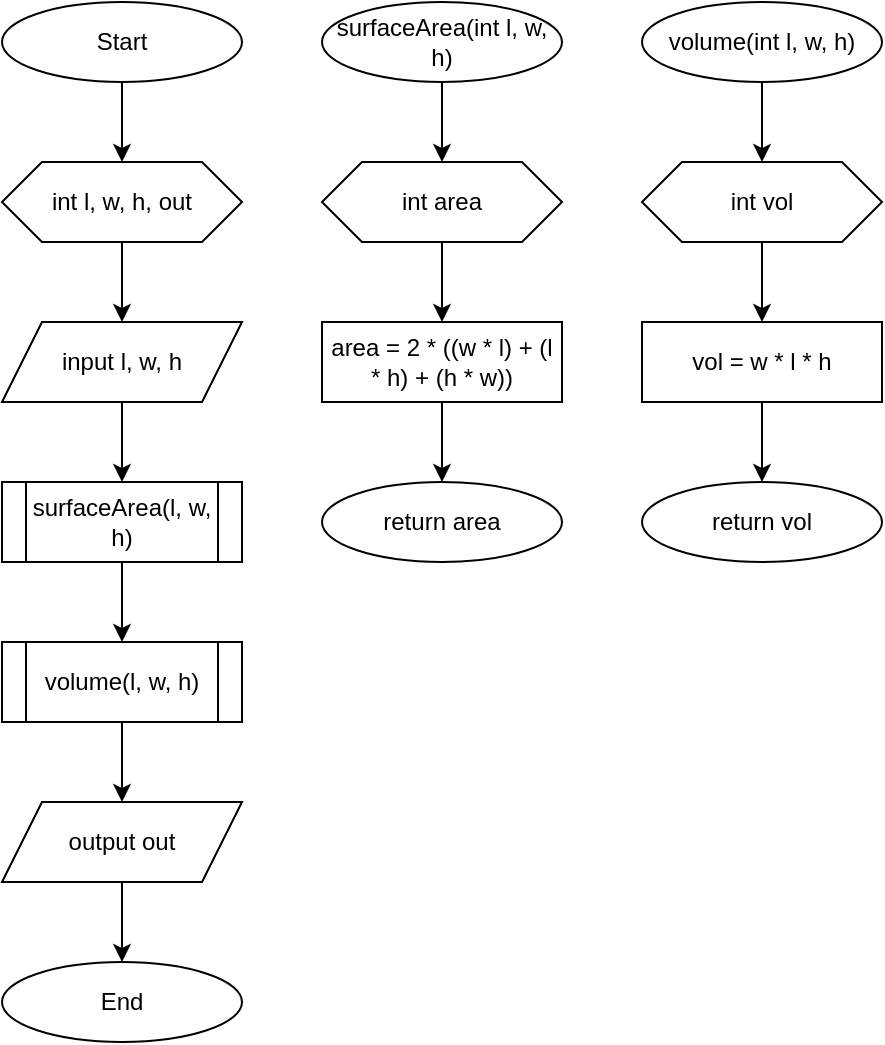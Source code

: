 <mxfile version="20.5.3" type="device" pages="2"><diagram id="oai84FUXuczd99CNXLs8" name="Number 1"><mxGraphModel dx="700" dy="752" grid="1" gridSize="10" guides="1" tooltips="1" connect="1" arrows="1" fold="1" page="1" pageScale="1" pageWidth="850" pageHeight="1100" math="0" shadow="0"><root><mxCell id="0"/><mxCell id="1" parent="0"/><mxCell id="S3ZoHqoUf7IogNnEjFPE-16" style="edgeStyle=orthogonalEdgeStyle;rounded=0;orthogonalLoop=1;jettySize=auto;html=1;entryX=0.5;entryY=0;entryDx=0;entryDy=0;" edge="1" parent="1" source="S3ZoHqoUf7IogNnEjFPE-1" target="S3ZoHqoUf7IogNnEjFPE-7"><mxGeometry relative="1" as="geometry"/></mxCell><mxCell id="S3ZoHqoUf7IogNnEjFPE-1" value="Start" style="ellipse;whiteSpace=wrap;html=1;" vertex="1" parent="1"><mxGeometry x="40" y="40" width="120" height="40" as="geometry"/></mxCell><mxCell id="S3ZoHqoUf7IogNnEjFPE-2" value="End" style="ellipse;whiteSpace=wrap;html=1;" vertex="1" parent="1"><mxGeometry x="40" y="520" width="120" height="40" as="geometry"/></mxCell><mxCell id="S3ZoHqoUf7IogNnEjFPE-22" style="edgeStyle=orthogonalEdgeStyle;rounded=0;orthogonalLoop=1;jettySize=auto;html=1;entryX=0.5;entryY=0;entryDx=0;entryDy=0;" edge="1" parent="1" source="S3ZoHqoUf7IogNnEjFPE-3" target="S3ZoHqoUf7IogNnEjFPE-5"><mxGeometry relative="1" as="geometry"/></mxCell><mxCell id="S3ZoHqoUf7IogNnEjFPE-3" value="surfaceArea(int l, w, h)" style="ellipse;whiteSpace=wrap;html=1;" vertex="1" parent="1"><mxGeometry x="200" y="40" width="120" height="40" as="geometry"/></mxCell><mxCell id="S3ZoHqoUf7IogNnEjFPE-25" style="edgeStyle=orthogonalEdgeStyle;rounded=0;orthogonalLoop=1;jettySize=auto;html=1;entryX=0.5;entryY=0;entryDx=0;entryDy=0;" edge="1" parent="1" source="S3ZoHqoUf7IogNnEjFPE-4" target="S3ZoHqoUf7IogNnEjFPE-6"><mxGeometry relative="1" as="geometry"/></mxCell><mxCell id="S3ZoHqoUf7IogNnEjFPE-4" value="volume(int l, w, h)" style="ellipse;whiteSpace=wrap;html=1;" vertex="1" parent="1"><mxGeometry x="360" y="40" width="120" height="40" as="geometry"/></mxCell><mxCell id="S3ZoHqoUf7IogNnEjFPE-23" style="edgeStyle=orthogonalEdgeStyle;rounded=0;orthogonalLoop=1;jettySize=auto;html=1;entryX=0.5;entryY=0;entryDx=0;entryDy=0;" edge="1" parent="1" source="S3ZoHqoUf7IogNnEjFPE-5" target="S3ZoHqoUf7IogNnEjFPE-12"><mxGeometry relative="1" as="geometry"/></mxCell><mxCell id="S3ZoHqoUf7IogNnEjFPE-5" value="int area" style="shape=hexagon;perimeter=hexagonPerimeter2;whiteSpace=wrap;html=1;fixedSize=1;" vertex="1" parent="1"><mxGeometry x="200" y="120" width="120" height="40" as="geometry"/></mxCell><mxCell id="S3ZoHqoUf7IogNnEjFPE-26" style="edgeStyle=orthogonalEdgeStyle;rounded=0;orthogonalLoop=1;jettySize=auto;html=1;entryX=0.5;entryY=0;entryDx=0;entryDy=0;" edge="1" parent="1" source="S3ZoHqoUf7IogNnEjFPE-6" target="S3ZoHqoUf7IogNnEjFPE-13"><mxGeometry relative="1" as="geometry"/></mxCell><mxCell id="S3ZoHqoUf7IogNnEjFPE-6" value="int vol" style="shape=hexagon;perimeter=hexagonPerimeter2;whiteSpace=wrap;html=1;fixedSize=1;" vertex="1" parent="1"><mxGeometry x="360" y="120" width="120" height="40" as="geometry"/></mxCell><mxCell id="S3ZoHqoUf7IogNnEjFPE-17" style="edgeStyle=orthogonalEdgeStyle;rounded=0;orthogonalLoop=1;jettySize=auto;html=1;" edge="1" parent="1" source="S3ZoHqoUf7IogNnEjFPE-7" target="S3ZoHqoUf7IogNnEjFPE-8"><mxGeometry relative="1" as="geometry"/></mxCell><mxCell id="S3ZoHqoUf7IogNnEjFPE-7" value="int l, w, h, out" style="shape=hexagon;perimeter=hexagonPerimeter2;whiteSpace=wrap;html=1;fixedSize=1;" vertex="1" parent="1"><mxGeometry x="40" y="120" width="120" height="40" as="geometry"/></mxCell><mxCell id="S3ZoHqoUf7IogNnEjFPE-18" style="edgeStyle=orthogonalEdgeStyle;rounded=0;orthogonalLoop=1;jettySize=auto;html=1;entryX=0.5;entryY=0;entryDx=0;entryDy=0;" edge="1" parent="1" source="S3ZoHqoUf7IogNnEjFPE-8" target="S3ZoHqoUf7IogNnEjFPE-9"><mxGeometry relative="1" as="geometry"/></mxCell><mxCell id="S3ZoHqoUf7IogNnEjFPE-8" value="input l, w, h" style="shape=parallelogram;perimeter=parallelogramPerimeter;whiteSpace=wrap;html=1;fixedSize=1;" vertex="1" parent="1"><mxGeometry x="40" y="200" width="120" height="40" as="geometry"/></mxCell><mxCell id="S3ZoHqoUf7IogNnEjFPE-19" style="edgeStyle=orthogonalEdgeStyle;rounded=0;orthogonalLoop=1;jettySize=auto;html=1;entryX=0.5;entryY=0;entryDx=0;entryDy=0;" edge="1" parent="1" source="S3ZoHqoUf7IogNnEjFPE-9" target="S3ZoHqoUf7IogNnEjFPE-10"><mxGeometry relative="1" as="geometry"/></mxCell><mxCell id="S3ZoHqoUf7IogNnEjFPE-9" value="surfaceArea(l, w, h)" style="shape=process;whiteSpace=wrap;html=1;backgroundOutline=1;" vertex="1" parent="1"><mxGeometry x="40" y="280" width="120" height="40" as="geometry"/></mxCell><mxCell id="S3ZoHqoUf7IogNnEjFPE-20" style="edgeStyle=orthogonalEdgeStyle;rounded=0;orthogonalLoop=1;jettySize=auto;html=1;entryX=0.5;entryY=0;entryDx=0;entryDy=0;" edge="1" parent="1" source="S3ZoHqoUf7IogNnEjFPE-10" target="S3ZoHqoUf7IogNnEjFPE-11"><mxGeometry relative="1" as="geometry"/></mxCell><mxCell id="S3ZoHqoUf7IogNnEjFPE-10" value="volume(l, w, h)" style="shape=process;whiteSpace=wrap;html=1;backgroundOutline=1;" vertex="1" parent="1"><mxGeometry x="40" y="360" width="120" height="40" as="geometry"/></mxCell><mxCell id="S3ZoHqoUf7IogNnEjFPE-21" style="edgeStyle=orthogonalEdgeStyle;rounded=0;orthogonalLoop=1;jettySize=auto;html=1;entryX=0.5;entryY=0;entryDx=0;entryDy=0;" edge="1" parent="1" source="S3ZoHqoUf7IogNnEjFPE-11" target="S3ZoHqoUf7IogNnEjFPE-2"><mxGeometry relative="1" as="geometry"/></mxCell><mxCell id="S3ZoHqoUf7IogNnEjFPE-11" value="output out" style="shape=parallelogram;perimeter=parallelogramPerimeter;whiteSpace=wrap;html=1;fixedSize=1;" vertex="1" parent="1"><mxGeometry x="40" y="440" width="120" height="40" as="geometry"/></mxCell><mxCell id="S3ZoHqoUf7IogNnEjFPE-24" style="edgeStyle=orthogonalEdgeStyle;rounded=0;orthogonalLoop=1;jettySize=auto;html=1;entryX=0.5;entryY=0;entryDx=0;entryDy=0;" edge="1" parent="1" source="S3ZoHqoUf7IogNnEjFPE-12" target="S3ZoHqoUf7IogNnEjFPE-14"><mxGeometry relative="1" as="geometry"/></mxCell><mxCell id="S3ZoHqoUf7IogNnEjFPE-12" value="area = 2 * ((w * l) + (l * h) + (h * w))" style="rounded=0;whiteSpace=wrap;html=1;" vertex="1" parent="1"><mxGeometry x="200" y="200" width="120" height="40" as="geometry"/></mxCell><mxCell id="S3ZoHqoUf7IogNnEjFPE-27" style="edgeStyle=orthogonalEdgeStyle;rounded=0;orthogonalLoop=1;jettySize=auto;html=1;entryX=0.5;entryY=0;entryDx=0;entryDy=0;" edge="1" parent="1" source="S3ZoHqoUf7IogNnEjFPE-13" target="S3ZoHqoUf7IogNnEjFPE-15"><mxGeometry relative="1" as="geometry"/></mxCell><mxCell id="S3ZoHqoUf7IogNnEjFPE-13" value="vol = w * l * h" style="rounded=0;whiteSpace=wrap;html=1;" vertex="1" parent="1"><mxGeometry x="360" y="200" width="120" height="40" as="geometry"/></mxCell><mxCell id="S3ZoHqoUf7IogNnEjFPE-14" value="return area" style="ellipse;whiteSpace=wrap;html=1;" vertex="1" parent="1"><mxGeometry x="200" y="280" width="120" height="40" as="geometry"/></mxCell><mxCell id="S3ZoHqoUf7IogNnEjFPE-15" value="return vol" style="ellipse;whiteSpace=wrap;html=1;" vertex="1" parent="1"><mxGeometry x="360" y="280" width="120" height="40" as="geometry"/></mxCell></root></mxGraphModel></diagram><diagram name="Copy of Number 1" id="KzGM24fGkjPUSn-EYIb6"><mxGraphModel dx="1662" dy="762" grid="1" gridSize="10" guides="1" tooltips="1" connect="1" arrows="1" fold="1" page="1" pageScale="1" pageWidth="850" pageHeight="1100" math="0" shadow="0"><root><mxCell id="OdvmdflFcv9uRPzCjoAg-0"/><mxCell id="OdvmdflFcv9uRPzCjoAg-1" parent="OdvmdflFcv9uRPzCjoAg-0"/><mxCell id="OdvmdflFcv9uRPzCjoAg-2" style="edgeStyle=orthogonalEdgeStyle;rounded=0;orthogonalLoop=1;jettySize=auto;html=1;entryX=0.5;entryY=0;entryDx=0;entryDy=0;" edge="1" parent="OdvmdflFcv9uRPzCjoAg-1" source="OdvmdflFcv9uRPzCjoAg-3" target="OdvmdflFcv9uRPzCjoAg-14"><mxGeometry relative="1" as="geometry"/></mxCell><mxCell id="OdvmdflFcv9uRPzCjoAg-3" value="Start" style="ellipse;whiteSpace=wrap;html=1;" vertex="1" parent="OdvmdflFcv9uRPzCjoAg-1"><mxGeometry x="40" y="40" width="120" height="40" as="geometry"/></mxCell><mxCell id="OdvmdflFcv9uRPzCjoAg-4" value="End" style="ellipse;whiteSpace=wrap;html=1;" vertex="1" parent="OdvmdflFcv9uRPzCjoAg-1"><mxGeometry x="40" y="520" width="120" height="40" as="geometry"/></mxCell><mxCell id="OdvmdflFcv9uRPzCjoAg-5" style="edgeStyle=orthogonalEdgeStyle;rounded=0;orthogonalLoop=1;jettySize=auto;html=1;entryX=0.5;entryY=0;entryDx=0;entryDy=0;" edge="1" parent="OdvmdflFcv9uRPzCjoAg-1" source="OdvmdflFcv9uRPzCjoAg-6" target="OdvmdflFcv9uRPzCjoAg-10"><mxGeometry relative="1" as="geometry"/></mxCell><mxCell id="OdvmdflFcv9uRPzCjoAg-6" value="surfaceArea(int l, w, h)" style="ellipse;whiteSpace=wrap;html=1;" vertex="1" parent="OdvmdflFcv9uRPzCjoAg-1"><mxGeometry x="200" y="40" width="120" height="40" as="geometry"/></mxCell><mxCell id="OdvmdflFcv9uRPzCjoAg-7" style="edgeStyle=orthogonalEdgeStyle;rounded=0;orthogonalLoop=1;jettySize=auto;html=1;entryX=0.5;entryY=0;entryDx=0;entryDy=0;" edge="1" parent="OdvmdflFcv9uRPzCjoAg-1" source="OdvmdflFcv9uRPzCjoAg-8" target="OdvmdflFcv9uRPzCjoAg-12"><mxGeometry relative="1" as="geometry"/></mxCell><mxCell id="OdvmdflFcv9uRPzCjoAg-8" value="volume(int l, w, h)" style="ellipse;whiteSpace=wrap;html=1;" vertex="1" parent="OdvmdflFcv9uRPzCjoAg-1"><mxGeometry x="360" y="40" width="120" height="40" as="geometry"/></mxCell><mxCell id="OdvmdflFcv9uRPzCjoAg-9" style="edgeStyle=orthogonalEdgeStyle;rounded=0;orthogonalLoop=1;jettySize=auto;html=1;entryX=0.5;entryY=0;entryDx=0;entryDy=0;" edge="1" parent="OdvmdflFcv9uRPzCjoAg-1" source="OdvmdflFcv9uRPzCjoAg-10" target="OdvmdflFcv9uRPzCjoAg-24"><mxGeometry relative="1" as="geometry"/></mxCell><mxCell id="OdvmdflFcv9uRPzCjoAg-10" value="int area" style="shape=hexagon;perimeter=hexagonPerimeter2;whiteSpace=wrap;html=1;fixedSize=1;" vertex="1" parent="OdvmdflFcv9uRPzCjoAg-1"><mxGeometry x="200" y="120" width="120" height="40" as="geometry"/></mxCell><mxCell id="OdvmdflFcv9uRPzCjoAg-11" style="edgeStyle=orthogonalEdgeStyle;rounded=0;orthogonalLoop=1;jettySize=auto;html=1;entryX=0.5;entryY=0;entryDx=0;entryDy=0;" edge="1" parent="OdvmdflFcv9uRPzCjoAg-1" source="OdvmdflFcv9uRPzCjoAg-12" target="OdvmdflFcv9uRPzCjoAg-26"><mxGeometry relative="1" as="geometry"/></mxCell><mxCell id="OdvmdflFcv9uRPzCjoAg-12" value="int vol" style="shape=hexagon;perimeter=hexagonPerimeter2;whiteSpace=wrap;html=1;fixedSize=1;" vertex="1" parent="OdvmdflFcv9uRPzCjoAg-1"><mxGeometry x="360" y="120" width="120" height="40" as="geometry"/></mxCell><mxCell id="OdvmdflFcv9uRPzCjoAg-13" style="edgeStyle=orthogonalEdgeStyle;rounded=0;orthogonalLoop=1;jettySize=auto;html=1;" edge="1" parent="OdvmdflFcv9uRPzCjoAg-1" source="OdvmdflFcv9uRPzCjoAg-14" target="OdvmdflFcv9uRPzCjoAg-16"><mxGeometry relative="1" as="geometry"/></mxCell><mxCell id="OdvmdflFcv9uRPzCjoAg-14" value="int l, w, h, out" style="shape=hexagon;perimeter=hexagonPerimeter2;whiteSpace=wrap;html=1;fixedSize=1;" vertex="1" parent="OdvmdflFcv9uRPzCjoAg-1"><mxGeometry x="40" y="120" width="120" height="40" as="geometry"/></mxCell><mxCell id="OdvmdflFcv9uRPzCjoAg-15" style="edgeStyle=orthogonalEdgeStyle;rounded=0;orthogonalLoop=1;jettySize=auto;html=1;entryX=0.5;entryY=0;entryDx=0;entryDy=0;" edge="1" parent="OdvmdflFcv9uRPzCjoAg-1" source="OdvmdflFcv9uRPzCjoAg-16" target="OdvmdflFcv9uRPzCjoAg-18"><mxGeometry relative="1" as="geometry"/></mxCell><mxCell id="OdvmdflFcv9uRPzCjoAg-16" value="input l, w, h" style="shape=parallelogram;perimeter=parallelogramPerimeter;whiteSpace=wrap;html=1;fixedSize=1;" vertex="1" parent="OdvmdflFcv9uRPzCjoAg-1"><mxGeometry x="40" y="200" width="120" height="40" as="geometry"/></mxCell><mxCell id="OdvmdflFcv9uRPzCjoAg-17" style="edgeStyle=orthogonalEdgeStyle;rounded=0;orthogonalLoop=1;jettySize=auto;html=1;entryX=0.5;entryY=0;entryDx=0;entryDy=0;" edge="1" parent="OdvmdflFcv9uRPzCjoAg-1" source="OdvmdflFcv9uRPzCjoAg-18" target="OdvmdflFcv9uRPzCjoAg-20"><mxGeometry relative="1" as="geometry"/></mxCell><mxCell id="OdvmdflFcv9uRPzCjoAg-18" value="surfaceArea(l, w, h)" style="shape=process;whiteSpace=wrap;html=1;backgroundOutline=1;" vertex="1" parent="OdvmdflFcv9uRPzCjoAg-1"><mxGeometry x="40" y="280" width="120" height="40" as="geometry"/></mxCell><mxCell id="OdvmdflFcv9uRPzCjoAg-19" style="edgeStyle=orthogonalEdgeStyle;rounded=0;orthogonalLoop=1;jettySize=auto;html=1;entryX=0.5;entryY=0;entryDx=0;entryDy=0;" edge="1" parent="OdvmdflFcv9uRPzCjoAg-1" source="OdvmdflFcv9uRPzCjoAg-20" target="OdvmdflFcv9uRPzCjoAg-22"><mxGeometry relative="1" as="geometry"/></mxCell><mxCell id="OdvmdflFcv9uRPzCjoAg-20" value="volume(l, w, h)" style="shape=process;whiteSpace=wrap;html=1;backgroundOutline=1;" vertex="1" parent="OdvmdflFcv9uRPzCjoAg-1"><mxGeometry x="40" y="360" width="120" height="40" as="geometry"/></mxCell><mxCell id="OdvmdflFcv9uRPzCjoAg-21" style="edgeStyle=orthogonalEdgeStyle;rounded=0;orthogonalLoop=1;jettySize=auto;html=1;entryX=0.5;entryY=0;entryDx=0;entryDy=0;" edge="1" parent="OdvmdflFcv9uRPzCjoAg-1" source="OdvmdflFcv9uRPzCjoAg-22" target="OdvmdflFcv9uRPzCjoAg-4"><mxGeometry relative="1" as="geometry"/></mxCell><mxCell id="OdvmdflFcv9uRPzCjoAg-22" value="output out" style="shape=parallelogram;perimeter=parallelogramPerimeter;whiteSpace=wrap;html=1;fixedSize=1;" vertex="1" parent="OdvmdflFcv9uRPzCjoAg-1"><mxGeometry x="40" y="440" width="120" height="40" as="geometry"/></mxCell><mxCell id="OdvmdflFcv9uRPzCjoAg-23" style="edgeStyle=orthogonalEdgeStyle;rounded=0;orthogonalLoop=1;jettySize=auto;html=1;entryX=0.5;entryY=0;entryDx=0;entryDy=0;" edge="1" parent="OdvmdflFcv9uRPzCjoAg-1" source="OdvmdflFcv9uRPzCjoAg-24" target="OdvmdflFcv9uRPzCjoAg-27"><mxGeometry relative="1" as="geometry"/></mxCell><mxCell id="OdvmdflFcv9uRPzCjoAg-24" value="area = 2 * ((w * l) + (l * h) + (h * w))" style="rounded=0;whiteSpace=wrap;html=1;" vertex="1" parent="OdvmdflFcv9uRPzCjoAg-1"><mxGeometry x="200" y="200" width="120" height="40" as="geometry"/></mxCell><mxCell id="OdvmdflFcv9uRPzCjoAg-25" style="edgeStyle=orthogonalEdgeStyle;rounded=0;orthogonalLoop=1;jettySize=auto;html=1;entryX=0.5;entryY=0;entryDx=0;entryDy=0;" edge="1" parent="OdvmdflFcv9uRPzCjoAg-1" source="OdvmdflFcv9uRPzCjoAg-26" target="OdvmdflFcv9uRPzCjoAg-28"><mxGeometry relative="1" as="geometry"/></mxCell><mxCell id="OdvmdflFcv9uRPzCjoAg-26" value="vol = w * l * h" style="rounded=0;whiteSpace=wrap;html=1;" vertex="1" parent="OdvmdflFcv9uRPzCjoAg-1"><mxGeometry x="360" y="200" width="120" height="40" as="geometry"/></mxCell><mxCell id="OdvmdflFcv9uRPzCjoAg-27" value="return area" style="ellipse;whiteSpace=wrap;html=1;" vertex="1" parent="OdvmdflFcv9uRPzCjoAg-1"><mxGeometry x="200" y="280" width="120" height="40" as="geometry"/></mxCell><mxCell id="OdvmdflFcv9uRPzCjoAg-28" value="return vol" style="ellipse;whiteSpace=wrap;html=1;" vertex="1" parent="OdvmdflFcv9uRPzCjoAg-1"><mxGeometry x="360" y="280" width="120" height="40" as="geometry"/></mxCell></root></mxGraphModel></diagram></mxfile>